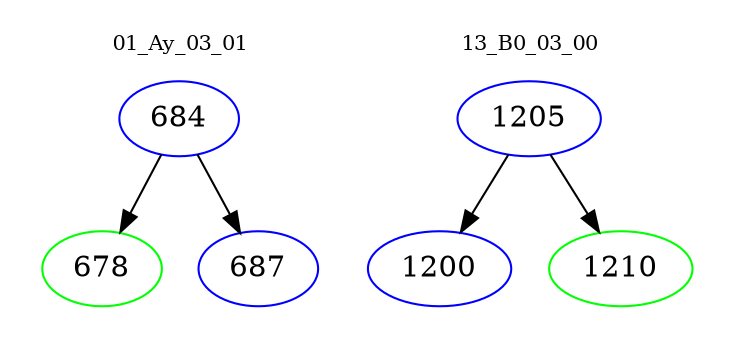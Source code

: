 digraph{
subgraph cluster_0 {
color = white
label = "01_Ay_03_01";
fontsize=10;
T0_684 [label="684", color="blue"]
T0_684 -> T0_678 [color="black"]
T0_678 [label="678", color="green"]
T0_684 -> T0_687 [color="black"]
T0_687 [label="687", color="blue"]
}
subgraph cluster_1 {
color = white
label = "13_B0_03_00";
fontsize=10;
T1_1205 [label="1205", color="blue"]
T1_1205 -> T1_1200 [color="black"]
T1_1200 [label="1200", color="blue"]
T1_1205 -> T1_1210 [color="black"]
T1_1210 [label="1210", color="green"]
}
}
